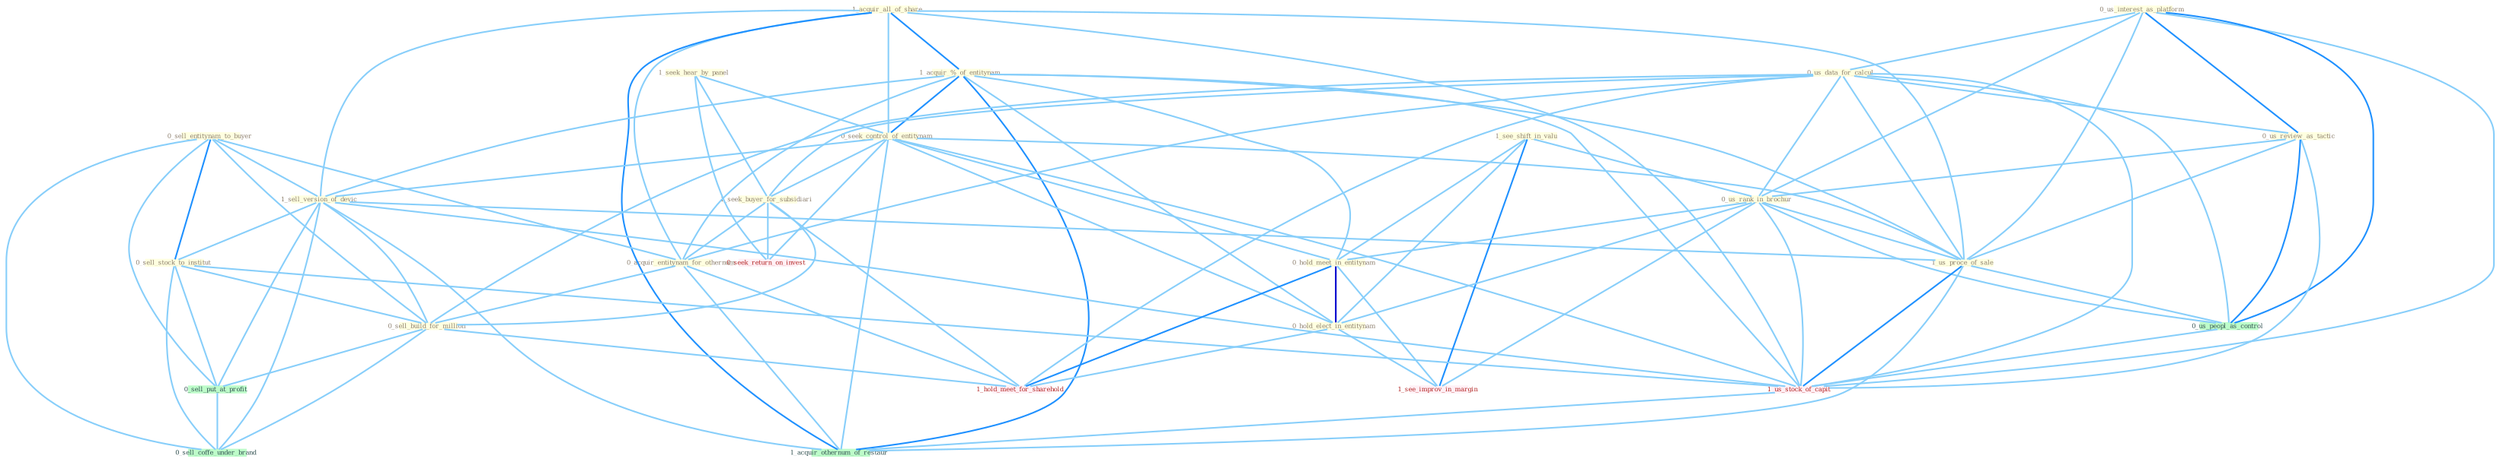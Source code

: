 Graph G{ 
    node
    [shape=polygon,style=filled,width=.5,height=.06,color="#BDFCC9",fixedsize=true,fontsize=4,
    fontcolor="#2f4f4f"];
    {node
    [color="#ffffe0", fontcolor="#8b7d6b"] "1_seek_hear_by_panel " "1_acquir_all_of_share " "1_acquir_%_of_entitynam " "0_sell_entitynam_to_buyer " "0_seek_control_of_entitynam " "0_us_interest_as_platform " "0_us_data_for_calcul " "1_sell_version_of_devic " "0_us_review_as_tactic " "1_seek_buyer_for_subsidiari " "1_see_shift_in_valu " "0_acquir_entitynam_for_othernum " "0_sell_stock_to_institut " "0_us_rank_in_brochur " "1_us_proce_of_sale " "0_sell_build_for_million " "0_hold_meet_in_entitynam " "0_hold_elect_in_entitynam "}
{node [color="#fff0f5", fontcolor="#b22222"] "0_seek_return_on_invest " "1_us_stock_of_capit " "1_see_improv_in_margin " "1_hold_meet_for_sharehold "}
edge [color="#B0E2FF"];

	"1_seek_hear_by_panel " -- "0_seek_control_of_entitynam " [w="1", color="#87cefa" ];
	"1_seek_hear_by_panel " -- "1_seek_buyer_for_subsidiari " [w="1", color="#87cefa" ];
	"1_seek_hear_by_panel " -- "0_seek_return_on_invest " [w="1", color="#87cefa" ];
	"1_acquir_all_of_share " -- "1_acquir_%_of_entitynam " [w="2", color="#1e90ff" , len=0.8];
	"1_acquir_all_of_share " -- "0_seek_control_of_entitynam " [w="1", color="#87cefa" ];
	"1_acquir_all_of_share " -- "1_sell_version_of_devic " [w="1", color="#87cefa" ];
	"1_acquir_all_of_share " -- "0_acquir_entitynam_for_othernum " [w="1", color="#87cefa" ];
	"1_acquir_all_of_share " -- "1_us_proce_of_sale " [w="1", color="#87cefa" ];
	"1_acquir_all_of_share " -- "1_us_stock_of_capit " [w="1", color="#87cefa" ];
	"1_acquir_all_of_share " -- "1_acquir_othernum_of_restaur " [w="2", color="#1e90ff" , len=0.8];
	"1_acquir_%_of_entitynam " -- "0_seek_control_of_entitynam " [w="2", color="#1e90ff" , len=0.8];
	"1_acquir_%_of_entitynam " -- "1_sell_version_of_devic " [w="1", color="#87cefa" ];
	"1_acquir_%_of_entitynam " -- "0_acquir_entitynam_for_othernum " [w="1", color="#87cefa" ];
	"1_acquir_%_of_entitynam " -- "1_us_proce_of_sale " [w="1", color="#87cefa" ];
	"1_acquir_%_of_entitynam " -- "0_hold_meet_in_entitynam " [w="1", color="#87cefa" ];
	"1_acquir_%_of_entitynam " -- "0_hold_elect_in_entitynam " [w="1", color="#87cefa" ];
	"1_acquir_%_of_entitynam " -- "1_us_stock_of_capit " [w="1", color="#87cefa" ];
	"1_acquir_%_of_entitynam " -- "1_acquir_othernum_of_restaur " [w="2", color="#1e90ff" , len=0.8];
	"0_sell_entitynam_to_buyer " -- "1_sell_version_of_devic " [w="1", color="#87cefa" ];
	"0_sell_entitynam_to_buyer " -- "0_acquir_entitynam_for_othernum " [w="1", color="#87cefa" ];
	"0_sell_entitynam_to_buyer " -- "0_sell_stock_to_institut " [w="2", color="#1e90ff" , len=0.8];
	"0_sell_entitynam_to_buyer " -- "0_sell_build_for_million " [w="1", color="#87cefa" ];
	"0_sell_entitynam_to_buyer " -- "0_sell_put_at_profit " [w="1", color="#87cefa" ];
	"0_sell_entitynam_to_buyer " -- "0_sell_coffe_under_brand " [w="1", color="#87cefa" ];
	"0_seek_control_of_entitynam " -- "1_sell_version_of_devic " [w="1", color="#87cefa" ];
	"0_seek_control_of_entitynam " -- "1_seek_buyer_for_subsidiari " [w="1", color="#87cefa" ];
	"0_seek_control_of_entitynam " -- "1_us_proce_of_sale " [w="1", color="#87cefa" ];
	"0_seek_control_of_entitynam " -- "0_hold_meet_in_entitynam " [w="1", color="#87cefa" ];
	"0_seek_control_of_entitynam " -- "0_hold_elect_in_entitynam " [w="1", color="#87cefa" ];
	"0_seek_control_of_entitynam " -- "0_seek_return_on_invest " [w="1", color="#87cefa" ];
	"0_seek_control_of_entitynam " -- "1_us_stock_of_capit " [w="1", color="#87cefa" ];
	"0_seek_control_of_entitynam " -- "1_acquir_othernum_of_restaur " [w="1", color="#87cefa" ];
	"0_us_interest_as_platform " -- "0_us_data_for_calcul " [w="1", color="#87cefa" ];
	"0_us_interest_as_platform " -- "0_us_review_as_tactic " [w="2", color="#1e90ff" , len=0.8];
	"0_us_interest_as_platform " -- "0_us_rank_in_brochur " [w="1", color="#87cefa" ];
	"0_us_interest_as_platform " -- "1_us_proce_of_sale " [w="1", color="#87cefa" ];
	"0_us_interest_as_platform " -- "0_us_peopl_as_control " [w="2", color="#1e90ff" , len=0.8];
	"0_us_interest_as_platform " -- "1_us_stock_of_capit " [w="1", color="#87cefa" ];
	"0_us_data_for_calcul " -- "0_us_review_as_tactic " [w="1", color="#87cefa" ];
	"0_us_data_for_calcul " -- "1_seek_buyer_for_subsidiari " [w="1", color="#87cefa" ];
	"0_us_data_for_calcul " -- "0_acquir_entitynam_for_othernum " [w="1", color="#87cefa" ];
	"0_us_data_for_calcul " -- "0_us_rank_in_brochur " [w="1", color="#87cefa" ];
	"0_us_data_for_calcul " -- "1_us_proce_of_sale " [w="1", color="#87cefa" ];
	"0_us_data_for_calcul " -- "0_sell_build_for_million " [w="1", color="#87cefa" ];
	"0_us_data_for_calcul " -- "0_us_peopl_as_control " [w="1", color="#87cefa" ];
	"0_us_data_for_calcul " -- "1_us_stock_of_capit " [w="1", color="#87cefa" ];
	"0_us_data_for_calcul " -- "1_hold_meet_for_sharehold " [w="1", color="#87cefa" ];
	"1_sell_version_of_devic " -- "0_sell_stock_to_institut " [w="1", color="#87cefa" ];
	"1_sell_version_of_devic " -- "1_us_proce_of_sale " [w="1", color="#87cefa" ];
	"1_sell_version_of_devic " -- "0_sell_build_for_million " [w="1", color="#87cefa" ];
	"1_sell_version_of_devic " -- "0_sell_put_at_profit " [w="1", color="#87cefa" ];
	"1_sell_version_of_devic " -- "1_us_stock_of_capit " [w="1", color="#87cefa" ];
	"1_sell_version_of_devic " -- "0_sell_coffe_under_brand " [w="1", color="#87cefa" ];
	"1_sell_version_of_devic " -- "1_acquir_othernum_of_restaur " [w="1", color="#87cefa" ];
	"0_us_review_as_tactic " -- "0_us_rank_in_brochur " [w="1", color="#87cefa" ];
	"0_us_review_as_tactic " -- "1_us_proce_of_sale " [w="1", color="#87cefa" ];
	"0_us_review_as_tactic " -- "0_us_peopl_as_control " [w="2", color="#1e90ff" , len=0.8];
	"0_us_review_as_tactic " -- "1_us_stock_of_capit " [w="1", color="#87cefa" ];
	"1_seek_buyer_for_subsidiari " -- "0_acquir_entitynam_for_othernum " [w="1", color="#87cefa" ];
	"1_seek_buyer_for_subsidiari " -- "0_sell_build_for_million " [w="1", color="#87cefa" ];
	"1_seek_buyer_for_subsidiari " -- "0_seek_return_on_invest " [w="1", color="#87cefa" ];
	"1_seek_buyer_for_subsidiari " -- "1_hold_meet_for_sharehold " [w="1", color="#87cefa" ];
	"1_see_shift_in_valu " -- "0_us_rank_in_brochur " [w="1", color="#87cefa" ];
	"1_see_shift_in_valu " -- "0_hold_meet_in_entitynam " [w="1", color="#87cefa" ];
	"1_see_shift_in_valu " -- "0_hold_elect_in_entitynam " [w="1", color="#87cefa" ];
	"1_see_shift_in_valu " -- "1_see_improv_in_margin " [w="2", color="#1e90ff" , len=0.8];
	"0_acquir_entitynam_for_othernum " -- "0_sell_build_for_million " [w="1", color="#87cefa" ];
	"0_acquir_entitynam_for_othernum " -- "1_hold_meet_for_sharehold " [w="1", color="#87cefa" ];
	"0_acquir_entitynam_for_othernum " -- "1_acquir_othernum_of_restaur " [w="1", color="#87cefa" ];
	"0_sell_stock_to_institut " -- "0_sell_build_for_million " [w="1", color="#87cefa" ];
	"0_sell_stock_to_institut " -- "0_sell_put_at_profit " [w="1", color="#87cefa" ];
	"0_sell_stock_to_institut " -- "1_us_stock_of_capit " [w="1", color="#87cefa" ];
	"0_sell_stock_to_institut " -- "0_sell_coffe_under_brand " [w="1", color="#87cefa" ];
	"0_us_rank_in_brochur " -- "1_us_proce_of_sale " [w="1", color="#87cefa" ];
	"0_us_rank_in_brochur " -- "0_hold_meet_in_entitynam " [w="1", color="#87cefa" ];
	"0_us_rank_in_brochur " -- "0_hold_elect_in_entitynam " [w="1", color="#87cefa" ];
	"0_us_rank_in_brochur " -- "0_us_peopl_as_control " [w="1", color="#87cefa" ];
	"0_us_rank_in_brochur " -- "1_us_stock_of_capit " [w="1", color="#87cefa" ];
	"0_us_rank_in_brochur " -- "1_see_improv_in_margin " [w="1", color="#87cefa" ];
	"1_us_proce_of_sale " -- "0_us_peopl_as_control " [w="1", color="#87cefa" ];
	"1_us_proce_of_sale " -- "1_us_stock_of_capit " [w="2", color="#1e90ff" , len=0.8];
	"1_us_proce_of_sale " -- "1_acquir_othernum_of_restaur " [w="1", color="#87cefa" ];
	"0_sell_build_for_million " -- "0_sell_put_at_profit " [w="1", color="#87cefa" ];
	"0_sell_build_for_million " -- "0_sell_coffe_under_brand " [w="1", color="#87cefa" ];
	"0_sell_build_for_million " -- "1_hold_meet_for_sharehold " [w="1", color="#87cefa" ];
	"0_hold_meet_in_entitynam " -- "0_hold_elect_in_entitynam " [w="3", color="#0000cd" , len=0.6];
	"0_hold_meet_in_entitynam " -- "1_see_improv_in_margin " [w="1", color="#87cefa" ];
	"0_hold_meet_in_entitynam " -- "1_hold_meet_for_sharehold " [w="2", color="#1e90ff" , len=0.8];
	"0_hold_elect_in_entitynam " -- "1_see_improv_in_margin " [w="1", color="#87cefa" ];
	"0_hold_elect_in_entitynam " -- "1_hold_meet_for_sharehold " [w="1", color="#87cefa" ];
	"0_us_peopl_as_control " -- "1_us_stock_of_capit " [w="1", color="#87cefa" ];
	"0_sell_put_at_profit " -- "0_sell_coffe_under_brand " [w="1", color="#87cefa" ];
	"1_us_stock_of_capit " -- "1_acquir_othernum_of_restaur " [w="1", color="#87cefa" ];
}